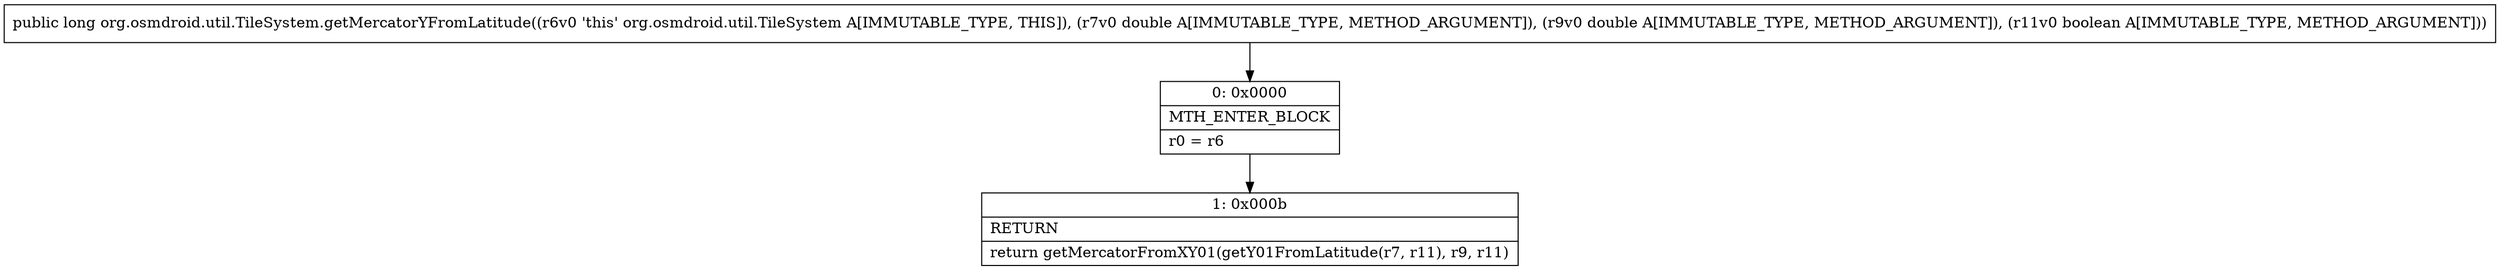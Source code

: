 digraph "CFG fororg.osmdroid.util.TileSystem.getMercatorYFromLatitude(DDZ)J" {
Node_0 [shape=record,label="{0\:\ 0x0000|MTH_ENTER_BLOCK\l|r0 = r6\l}"];
Node_1 [shape=record,label="{1\:\ 0x000b|RETURN\l|return getMercatorFromXY01(getY01FromLatitude(r7, r11), r9, r11)\l}"];
MethodNode[shape=record,label="{public long org.osmdroid.util.TileSystem.getMercatorYFromLatitude((r6v0 'this' org.osmdroid.util.TileSystem A[IMMUTABLE_TYPE, THIS]), (r7v0 double A[IMMUTABLE_TYPE, METHOD_ARGUMENT]), (r9v0 double A[IMMUTABLE_TYPE, METHOD_ARGUMENT]), (r11v0 boolean A[IMMUTABLE_TYPE, METHOD_ARGUMENT])) }"];
MethodNode -> Node_0;
Node_0 -> Node_1;
}

